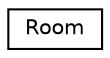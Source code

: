 digraph "Graphical Class Hierarchy"
{
  edge [fontname="Helvetica",fontsize="10",labelfontname="Helvetica",labelfontsize="10"];
  node [fontname="Helvetica",fontsize="10",shape=record];
  rankdir="LR";
  Node0 [label="Room",height=0.2,width=0.4,color="black", fillcolor="white", style="filled",URL="$class_room.html"];
}
